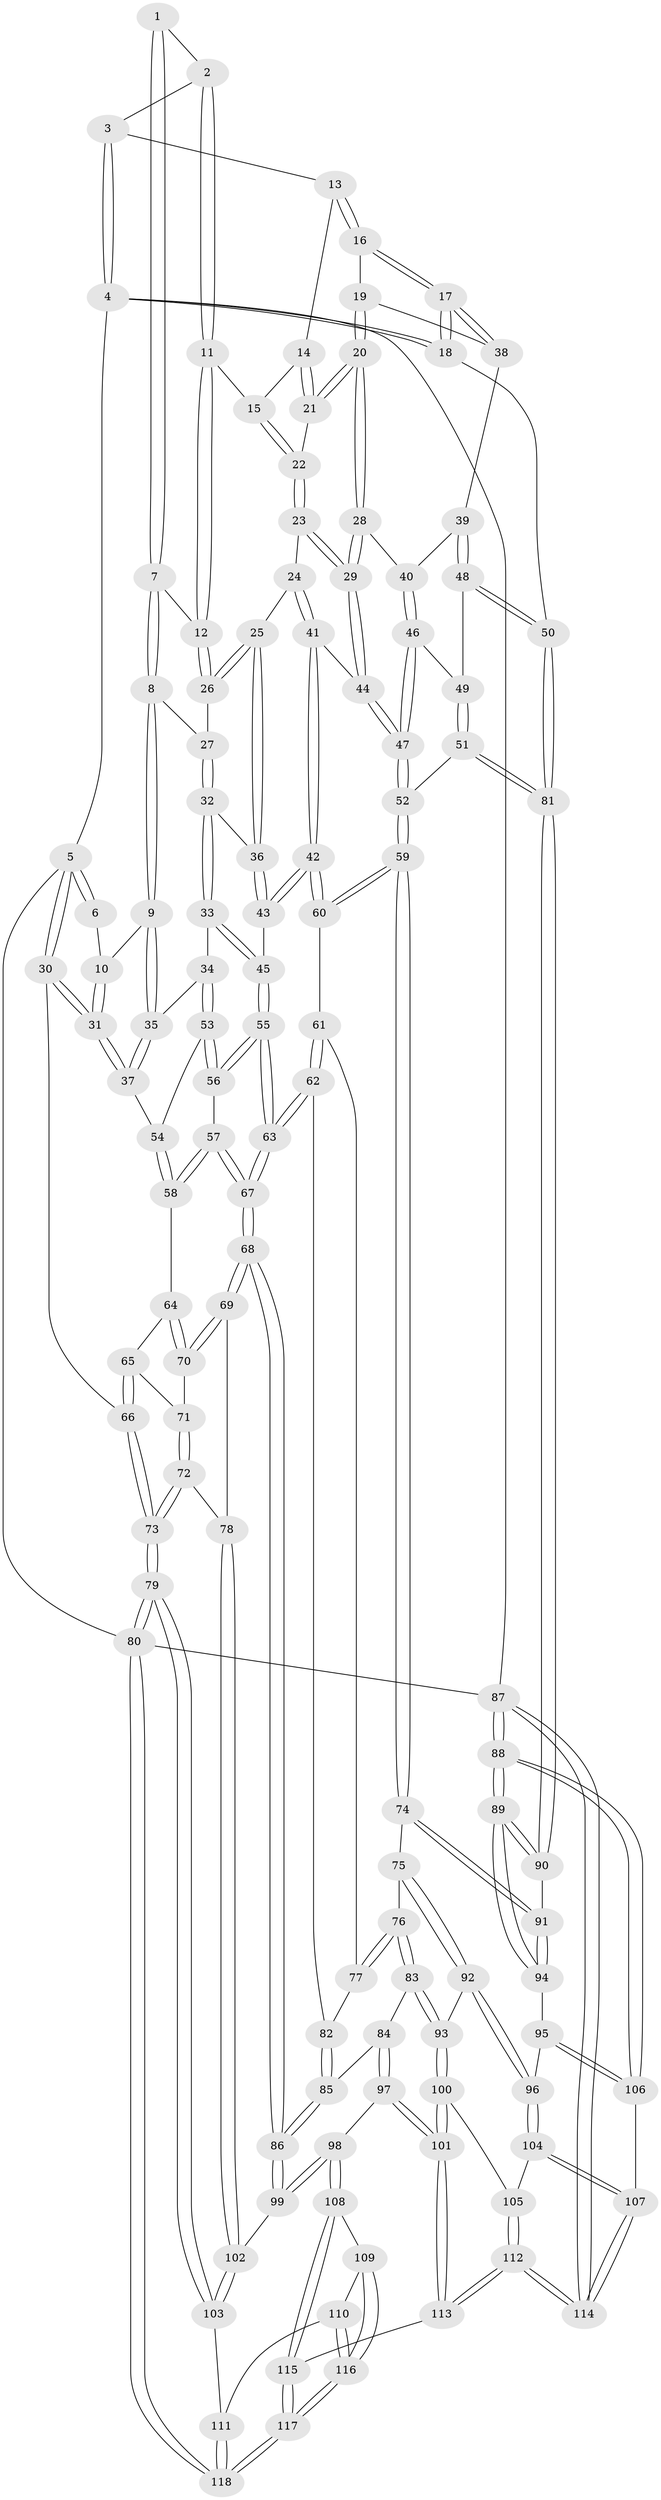 // coarse degree distribution, {3: 0.08536585365853659, 4: 0.4268292682926829, 5: 0.34146341463414637, 6: 0.12195121951219512, 7: 0.012195121951219513, 2: 0.012195121951219513}
// Generated by graph-tools (version 1.1) at 2025/52/02/27/25 19:52:35]
// undirected, 118 vertices, 292 edges
graph export_dot {
graph [start="1"]
  node [color=gray90,style=filled];
  1 [pos="+0.41377539920531636+0"];
  2 [pos="+0.5142074666315537+0"];
  3 [pos="+0.7414661741719554+0"];
  4 [pos="+1+0"];
  5 [pos="+0+0"];
  6 [pos="+0.2257330663685362+0"];
  7 [pos="+0.4044692907439109+0.0197408899041402"];
  8 [pos="+0.35240142826861365+0.14676202614291228"];
  9 [pos="+0.3055179578781394+0.155696761777773"];
  10 [pos="+0.1937924165948564+0.10080313597862828"];
  11 [pos="+0.5436519088325962+0.10125971050814302"];
  12 [pos="+0.529566629326288+0.10718036043606582"];
  13 [pos="+0.7500749555378978+0"];
  14 [pos="+0.7407849322889364+0"];
  15 [pos="+0.5532082990937054+0.10380000137235924"];
  16 [pos="+0.896504351389074+0.0866726553366449"];
  17 [pos="+1+0.021165195496046497"];
  18 [pos="+1+0"];
  19 [pos="+0.8635477572516828+0.19129063484064376"];
  20 [pos="+0.7911549133258982+0.2397694041495768"];
  21 [pos="+0.7283491173728988+0.09161548484478513"];
  22 [pos="+0.6091064359234296+0.15483418278772623"];
  23 [pos="+0.6124803569656647+0.20022987238522802"];
  24 [pos="+0.5595439023645916+0.2511222815054155"];
  25 [pos="+0.5553600269957918+0.25118016896002554"];
  26 [pos="+0.4718529467335352+0.16587531464093241"];
  27 [pos="+0.4122247849049662+0.1787177355594298"];
  28 [pos="+0.7844303256598557+0.2593200856975897"];
  29 [pos="+0.765705221338841+0.27662509531026763"];
  30 [pos="+0+0.2718082135591479"];
  31 [pos="+0+0.2559286096813015"];
  32 [pos="+0.4288733705860897+0.2776814346880838"];
  33 [pos="+0.4006781285138883+0.3381773337860853"];
  34 [pos="+0.29801212335542937+0.3481749088607065"];
  35 [pos="+0.29017764359305837+0.25382438276441405"];
  36 [pos="+0.5170525986431326+0.2815993755360836"];
  37 [pos="+0+0.2685273722739568"];
  38 [pos="+0.951889481005459+0.2057188889486237"];
  39 [pos="+0.9703363605774742+0.3279998358538927"];
  40 [pos="+0.919765368913504+0.3315232638221862"];
  41 [pos="+0.6445457482406955+0.3746951774685019"];
  42 [pos="+0.6306736083150328+0.3933570749971793"];
  43 [pos="+0.5146151332689485+0.38773526712925976"];
  44 [pos="+0.7441488400514159+0.32262635628029385"];
  45 [pos="+0.46740316693167766+0.40778802397336017"];
  46 [pos="+0.8969671340781098+0.3927015446864871"];
  47 [pos="+0.8126638431474+0.4493575510878904"];
  48 [pos="+1+0.4126112209321218"];
  49 [pos="+0.9231270895980123+0.424801531141848"];
  50 [pos="+1+0.42320980845479117"];
  51 [pos="+0.8710492330676819+0.5609762752477832"];
  52 [pos="+0.825847836444031+0.5714914707010941"];
  53 [pos="+0.2829932643160102+0.3644247330377735"];
  54 [pos="+0.19960012997734328+0.370273814168516"];
  55 [pos="+0.4336754476233455+0.5524635010041045"];
  56 [pos="+0.3018872618330356+0.4284039194671774"];
  57 [pos="+0.2422982885074992+0.5192450451640266"];
  58 [pos="+0.1809708228126234+0.49682837160309384"];
  59 [pos="+0.8001598130023615+0.5989918493208664"];
  60 [pos="+0.634312336408302+0.47760207096200774"];
  61 [pos="+0.5439569040496981+0.5518432981116238"];
  62 [pos="+0.4468182587233157+0.5651274679600344"];
  63 [pos="+0.43589460101130323+0.5641432766593059"];
  64 [pos="+0.15453120441538803+0.5110864388182297"];
  65 [pos="+0.01692722051168805+0.45189443485975817"];
  66 [pos="+0+0.3191261671786431"];
  67 [pos="+0.33280204449049056+0.6904633874774223"];
  68 [pos="+0.32968837676747553+0.6981716522375624"];
  69 [pos="+0.21576537883325675+0.680260299733102"];
  70 [pos="+0.14451193564177087+0.5865773704922228"];
  71 [pos="+0.09275618921723079+0.587635403950629"];
  72 [pos="+0+0.6722586395767106"];
  73 [pos="+0+0.6517586697747707"];
  74 [pos="+0.7993305526215349+0.6018211822826156"];
  75 [pos="+0.7804236852148132+0.6209214492133857"];
  76 [pos="+0.6316583110335349+0.6348363017474666"];
  77 [pos="+0.6291689189109637+0.6333362358826864"];
  78 [pos="+0.09931185910108543+0.7239159109289011"];
  79 [pos="+0+0.953901921564161"];
  80 [pos="+0+1"];
  81 [pos="+1+0.5340446088225734"];
  82 [pos="+0.5453923838270578+0.6655988423916883"];
  83 [pos="+0.5903079735413811+0.7359278064866716"];
  84 [pos="+0.5886457706602162+0.7363760523251796"];
  85 [pos="+0.5580808343049234+0.7016871599294107"];
  86 [pos="+0.33132464885688473+0.7037794288716854"];
  87 [pos="+1+1"];
  88 [pos="+1+1"];
  89 [pos="+1+0.7893964069408819"];
  90 [pos="+1+0.5632834237116567"];
  91 [pos="+0.9127606945273762+0.7396598918486476"];
  92 [pos="+0.7298244610833112+0.7560888939656265"];
  93 [pos="+0.6859907573175376+0.7667587944518653"];
  94 [pos="+0.9199221526369536+0.792245104128403"];
  95 [pos="+0.9016870139648936+0.8327077045078788"];
  96 [pos="+0.7344606128352282+0.7644499036304644"];
  97 [pos="+0.49523429768239247+0.8372046872290188"];
  98 [pos="+0.34992405458006715+0.7897378772108617"];
  99 [pos="+0.3490408503036904+0.7879680263538886"];
  100 [pos="+0.618667067719793+0.8702509654726142"];
  101 [pos="+0.5393684964899366+0.8868311410642151"];
  102 [pos="+0.09131632090742506+0.8618658257679956"];
  103 [pos="+0.08348072391076479+0.8744830732109432"];
  104 [pos="+0.7484698983628759+0.8735258693057146"];
  105 [pos="+0.7015829053037024+0.9099625198889718"];
  106 [pos="+0.8992857187994182+0.8837671179205216"];
  107 [pos="+0.8320327845348209+0.9082569160587424"];
  108 [pos="+0.3451247666749018+0.8081906150981135"];
  109 [pos="+0.28149332728145+0.9014983443790434"];
  110 [pos="+0.1970037682585612+0.9380215759265652"];
  111 [pos="+0.1360170305231062+0.9449966313518687"];
  112 [pos="+0.6821332160977144+1"];
  113 [pos="+0.563669057230145+1"];
  114 [pos="+0.6960875598010284+1"];
  115 [pos="+0.461321174087447+1"];
  116 [pos="+0.28183549059246016+1"];
  117 [pos="+0.29289441658849025+1"];
  118 [pos="+0.07877392166554406+1"];
  1 -- 2;
  1 -- 7;
  1 -- 7;
  2 -- 3;
  2 -- 11;
  2 -- 11;
  3 -- 4;
  3 -- 4;
  3 -- 13;
  4 -- 5;
  4 -- 18;
  4 -- 18;
  4 -- 87;
  5 -- 6;
  5 -- 6;
  5 -- 30;
  5 -- 30;
  5 -- 80;
  6 -- 10;
  7 -- 8;
  7 -- 8;
  7 -- 12;
  8 -- 9;
  8 -- 9;
  8 -- 27;
  9 -- 10;
  9 -- 35;
  9 -- 35;
  10 -- 31;
  10 -- 31;
  11 -- 12;
  11 -- 12;
  11 -- 15;
  12 -- 26;
  12 -- 26;
  13 -- 14;
  13 -- 16;
  13 -- 16;
  14 -- 15;
  14 -- 21;
  14 -- 21;
  15 -- 22;
  15 -- 22;
  16 -- 17;
  16 -- 17;
  16 -- 19;
  17 -- 18;
  17 -- 18;
  17 -- 38;
  17 -- 38;
  18 -- 50;
  19 -- 20;
  19 -- 20;
  19 -- 38;
  20 -- 21;
  20 -- 21;
  20 -- 28;
  20 -- 28;
  21 -- 22;
  22 -- 23;
  22 -- 23;
  23 -- 24;
  23 -- 29;
  23 -- 29;
  24 -- 25;
  24 -- 41;
  24 -- 41;
  25 -- 26;
  25 -- 26;
  25 -- 36;
  25 -- 36;
  26 -- 27;
  27 -- 32;
  27 -- 32;
  28 -- 29;
  28 -- 29;
  28 -- 40;
  29 -- 44;
  29 -- 44;
  30 -- 31;
  30 -- 31;
  30 -- 66;
  31 -- 37;
  31 -- 37;
  32 -- 33;
  32 -- 33;
  32 -- 36;
  33 -- 34;
  33 -- 45;
  33 -- 45;
  34 -- 35;
  34 -- 53;
  34 -- 53;
  35 -- 37;
  35 -- 37;
  36 -- 43;
  36 -- 43;
  37 -- 54;
  38 -- 39;
  39 -- 40;
  39 -- 48;
  39 -- 48;
  40 -- 46;
  40 -- 46;
  41 -- 42;
  41 -- 42;
  41 -- 44;
  42 -- 43;
  42 -- 43;
  42 -- 60;
  42 -- 60;
  43 -- 45;
  44 -- 47;
  44 -- 47;
  45 -- 55;
  45 -- 55;
  46 -- 47;
  46 -- 47;
  46 -- 49;
  47 -- 52;
  47 -- 52;
  48 -- 49;
  48 -- 50;
  48 -- 50;
  49 -- 51;
  49 -- 51;
  50 -- 81;
  50 -- 81;
  51 -- 52;
  51 -- 81;
  51 -- 81;
  52 -- 59;
  52 -- 59;
  53 -- 54;
  53 -- 56;
  53 -- 56;
  54 -- 58;
  54 -- 58;
  55 -- 56;
  55 -- 56;
  55 -- 63;
  55 -- 63;
  56 -- 57;
  57 -- 58;
  57 -- 58;
  57 -- 67;
  57 -- 67;
  58 -- 64;
  59 -- 60;
  59 -- 60;
  59 -- 74;
  59 -- 74;
  60 -- 61;
  61 -- 62;
  61 -- 62;
  61 -- 77;
  62 -- 63;
  62 -- 63;
  62 -- 82;
  63 -- 67;
  63 -- 67;
  64 -- 65;
  64 -- 70;
  64 -- 70;
  65 -- 66;
  65 -- 66;
  65 -- 71;
  66 -- 73;
  66 -- 73;
  67 -- 68;
  67 -- 68;
  68 -- 69;
  68 -- 69;
  68 -- 86;
  68 -- 86;
  69 -- 70;
  69 -- 70;
  69 -- 78;
  70 -- 71;
  71 -- 72;
  71 -- 72;
  72 -- 73;
  72 -- 73;
  72 -- 78;
  73 -- 79;
  73 -- 79;
  74 -- 75;
  74 -- 91;
  74 -- 91;
  75 -- 76;
  75 -- 92;
  75 -- 92;
  76 -- 77;
  76 -- 77;
  76 -- 83;
  76 -- 83;
  77 -- 82;
  78 -- 102;
  78 -- 102;
  79 -- 80;
  79 -- 80;
  79 -- 103;
  79 -- 103;
  80 -- 118;
  80 -- 118;
  80 -- 87;
  81 -- 90;
  81 -- 90;
  82 -- 85;
  82 -- 85;
  83 -- 84;
  83 -- 93;
  83 -- 93;
  84 -- 85;
  84 -- 97;
  84 -- 97;
  85 -- 86;
  85 -- 86;
  86 -- 99;
  86 -- 99;
  87 -- 88;
  87 -- 88;
  87 -- 114;
  87 -- 114;
  88 -- 89;
  88 -- 89;
  88 -- 106;
  88 -- 106;
  89 -- 90;
  89 -- 90;
  89 -- 94;
  89 -- 94;
  90 -- 91;
  91 -- 94;
  91 -- 94;
  92 -- 93;
  92 -- 96;
  92 -- 96;
  93 -- 100;
  93 -- 100;
  94 -- 95;
  95 -- 96;
  95 -- 106;
  95 -- 106;
  96 -- 104;
  96 -- 104;
  97 -- 98;
  97 -- 101;
  97 -- 101;
  98 -- 99;
  98 -- 99;
  98 -- 108;
  98 -- 108;
  99 -- 102;
  100 -- 101;
  100 -- 101;
  100 -- 105;
  101 -- 113;
  101 -- 113;
  102 -- 103;
  102 -- 103;
  103 -- 111;
  104 -- 105;
  104 -- 107;
  104 -- 107;
  105 -- 112;
  105 -- 112;
  106 -- 107;
  107 -- 114;
  107 -- 114;
  108 -- 109;
  108 -- 115;
  108 -- 115;
  109 -- 110;
  109 -- 116;
  109 -- 116;
  110 -- 111;
  110 -- 116;
  110 -- 116;
  111 -- 118;
  111 -- 118;
  112 -- 113;
  112 -- 113;
  112 -- 114;
  112 -- 114;
  113 -- 115;
  115 -- 117;
  115 -- 117;
  116 -- 117;
  116 -- 117;
  117 -- 118;
  117 -- 118;
}
